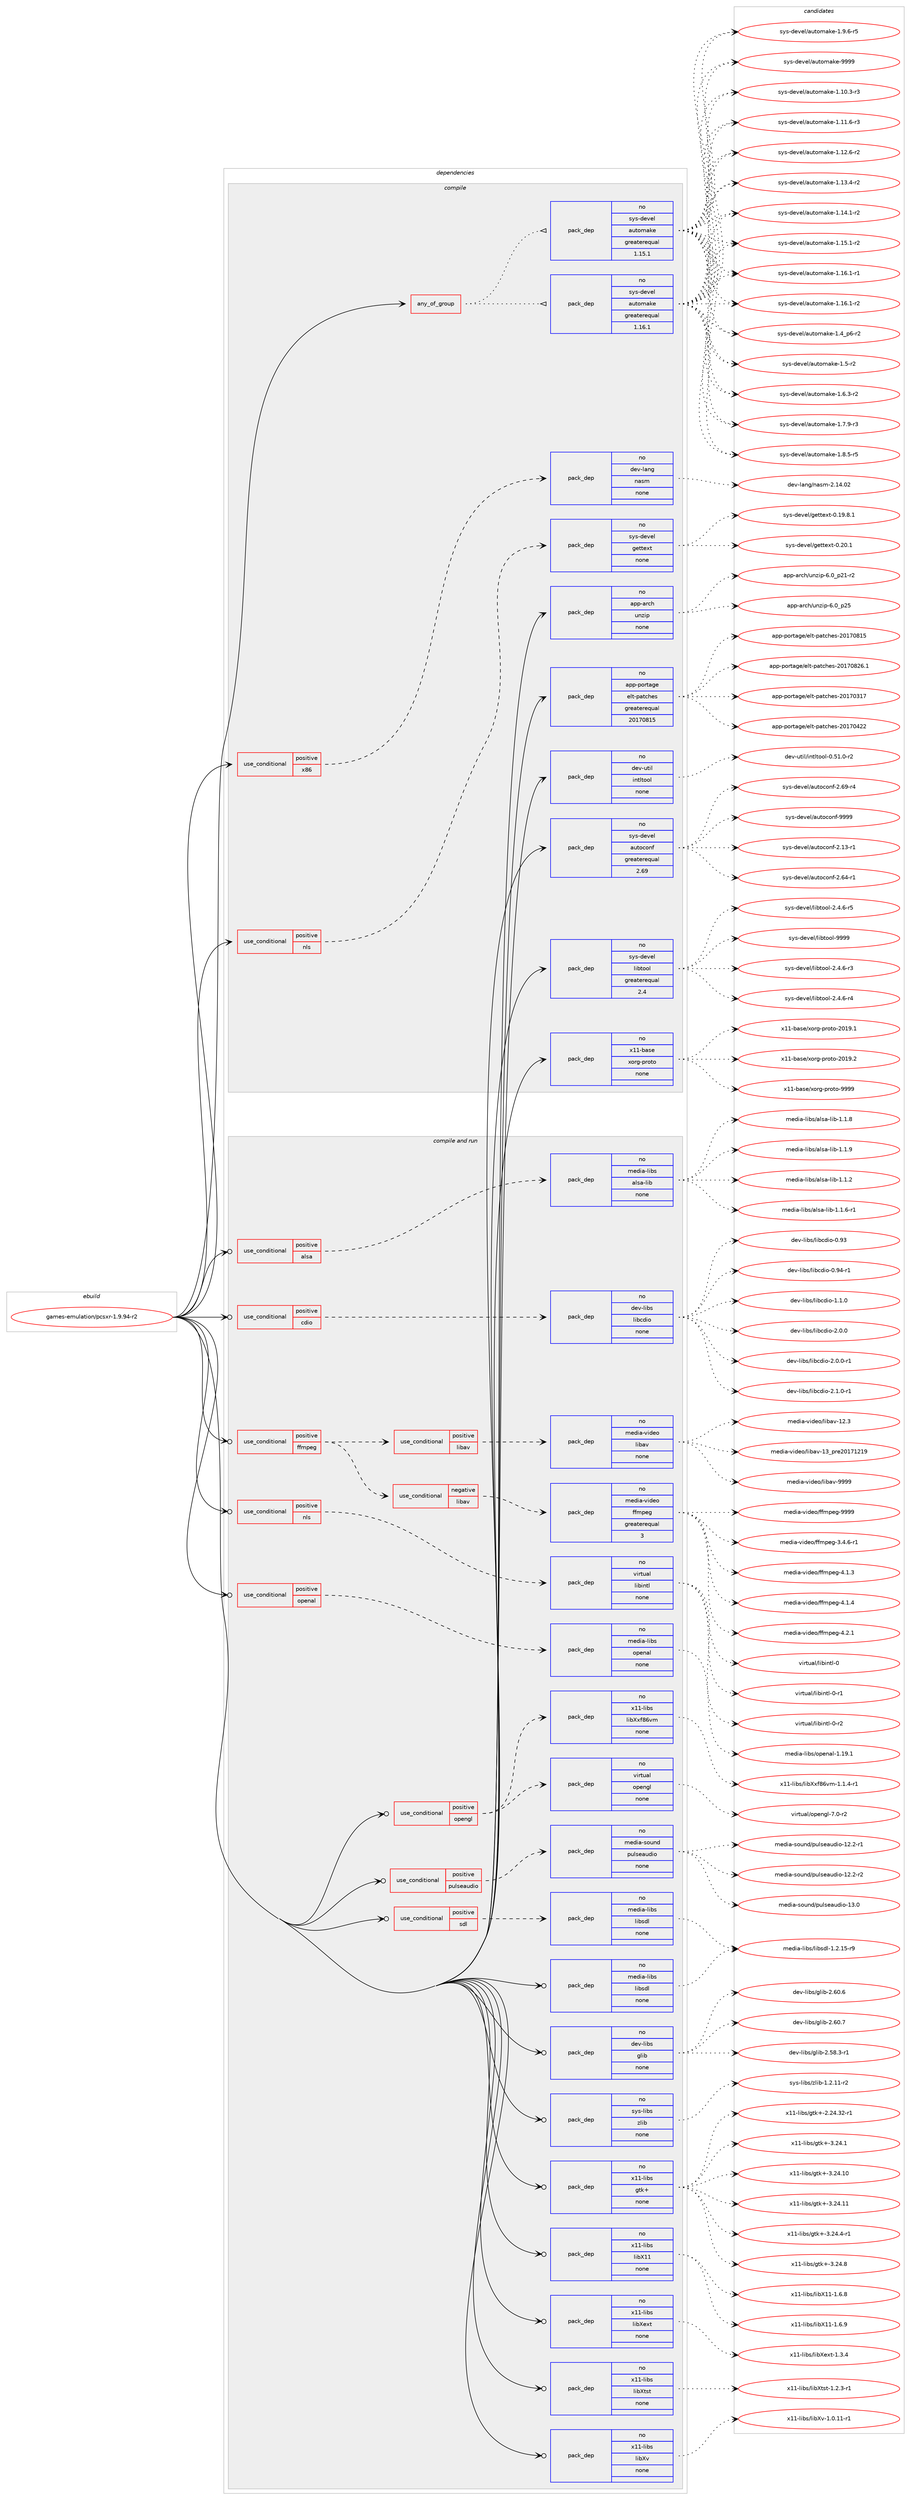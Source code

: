 digraph prolog {

# *************
# Graph options
# *************

newrank=true;
concentrate=true;
compound=true;
graph [rankdir=LR,fontname=Helvetica,fontsize=10,ranksep=1.5];#, ranksep=2.5, nodesep=0.2];
edge  [arrowhead=vee];
node  [fontname=Helvetica,fontsize=10];

# **********
# The ebuild
# **********

subgraph cluster_leftcol {
color=gray;
rank=same;
label=<<i>ebuild</i>>;
id [label="games-emulation/pcsxr-1.9.94-r2", color=red, width=4, href="../games-emulation/pcsxr-1.9.94-r2.svg"];
}

# ****************
# The dependencies
# ****************

subgraph cluster_midcol {
color=gray;
label=<<i>dependencies</i>>;
subgraph cluster_compile {
fillcolor="#eeeeee";
style=filled;
label=<<i>compile</i>>;
subgraph any11944 {
dependency738607 [label=<<TABLE BORDER="0" CELLBORDER="1" CELLSPACING="0" CELLPADDING="4"><TR><TD CELLPADDING="10">any_of_group</TD></TR></TABLE>>, shape=none, color=red];subgraph pack541855 {
dependency738608 [label=<<TABLE BORDER="0" CELLBORDER="1" CELLSPACING="0" CELLPADDING="4" WIDTH="220"><TR><TD ROWSPAN="6" CELLPADDING="30">pack_dep</TD></TR><TR><TD WIDTH="110">no</TD></TR><TR><TD>sys-devel</TD></TR><TR><TD>automake</TD></TR><TR><TD>greaterequal</TD></TR><TR><TD>1.16.1</TD></TR></TABLE>>, shape=none, color=blue];
}
dependency738607:e -> dependency738608:w [weight=20,style="dotted",arrowhead="oinv"];
subgraph pack541856 {
dependency738609 [label=<<TABLE BORDER="0" CELLBORDER="1" CELLSPACING="0" CELLPADDING="4" WIDTH="220"><TR><TD ROWSPAN="6" CELLPADDING="30">pack_dep</TD></TR><TR><TD WIDTH="110">no</TD></TR><TR><TD>sys-devel</TD></TR><TR><TD>automake</TD></TR><TR><TD>greaterequal</TD></TR><TR><TD>1.15.1</TD></TR></TABLE>>, shape=none, color=blue];
}
dependency738607:e -> dependency738609:w [weight=20,style="dotted",arrowhead="oinv"];
}
id:e -> dependency738607:w [weight=20,style="solid",arrowhead="vee"];
subgraph cond184429 {
dependency738610 [label=<<TABLE BORDER="0" CELLBORDER="1" CELLSPACING="0" CELLPADDING="4"><TR><TD ROWSPAN="3" CELLPADDING="10">use_conditional</TD></TR><TR><TD>positive</TD></TR><TR><TD>nls</TD></TR></TABLE>>, shape=none, color=red];
subgraph pack541857 {
dependency738611 [label=<<TABLE BORDER="0" CELLBORDER="1" CELLSPACING="0" CELLPADDING="4" WIDTH="220"><TR><TD ROWSPAN="6" CELLPADDING="30">pack_dep</TD></TR><TR><TD WIDTH="110">no</TD></TR><TR><TD>sys-devel</TD></TR><TR><TD>gettext</TD></TR><TR><TD>none</TD></TR><TR><TD></TD></TR></TABLE>>, shape=none, color=blue];
}
dependency738610:e -> dependency738611:w [weight=20,style="dashed",arrowhead="vee"];
}
id:e -> dependency738610:w [weight=20,style="solid",arrowhead="vee"];
subgraph cond184430 {
dependency738612 [label=<<TABLE BORDER="0" CELLBORDER="1" CELLSPACING="0" CELLPADDING="4"><TR><TD ROWSPAN="3" CELLPADDING="10">use_conditional</TD></TR><TR><TD>positive</TD></TR><TR><TD>x86</TD></TR></TABLE>>, shape=none, color=red];
subgraph pack541858 {
dependency738613 [label=<<TABLE BORDER="0" CELLBORDER="1" CELLSPACING="0" CELLPADDING="4" WIDTH="220"><TR><TD ROWSPAN="6" CELLPADDING="30">pack_dep</TD></TR><TR><TD WIDTH="110">no</TD></TR><TR><TD>dev-lang</TD></TR><TR><TD>nasm</TD></TR><TR><TD>none</TD></TR><TR><TD></TD></TR></TABLE>>, shape=none, color=blue];
}
dependency738612:e -> dependency738613:w [weight=20,style="dashed",arrowhead="vee"];
}
id:e -> dependency738612:w [weight=20,style="solid",arrowhead="vee"];
subgraph pack541859 {
dependency738614 [label=<<TABLE BORDER="0" CELLBORDER="1" CELLSPACING="0" CELLPADDING="4" WIDTH="220"><TR><TD ROWSPAN="6" CELLPADDING="30">pack_dep</TD></TR><TR><TD WIDTH="110">no</TD></TR><TR><TD>app-arch</TD></TR><TR><TD>unzip</TD></TR><TR><TD>none</TD></TR><TR><TD></TD></TR></TABLE>>, shape=none, color=blue];
}
id:e -> dependency738614:w [weight=20,style="solid",arrowhead="vee"];
subgraph pack541860 {
dependency738615 [label=<<TABLE BORDER="0" CELLBORDER="1" CELLSPACING="0" CELLPADDING="4" WIDTH="220"><TR><TD ROWSPAN="6" CELLPADDING="30">pack_dep</TD></TR><TR><TD WIDTH="110">no</TD></TR><TR><TD>app-portage</TD></TR><TR><TD>elt-patches</TD></TR><TR><TD>greaterequal</TD></TR><TR><TD>20170815</TD></TR></TABLE>>, shape=none, color=blue];
}
id:e -> dependency738615:w [weight=20,style="solid",arrowhead="vee"];
subgraph pack541861 {
dependency738616 [label=<<TABLE BORDER="0" CELLBORDER="1" CELLSPACING="0" CELLPADDING="4" WIDTH="220"><TR><TD ROWSPAN="6" CELLPADDING="30">pack_dep</TD></TR><TR><TD WIDTH="110">no</TD></TR><TR><TD>dev-util</TD></TR><TR><TD>intltool</TD></TR><TR><TD>none</TD></TR><TR><TD></TD></TR></TABLE>>, shape=none, color=blue];
}
id:e -> dependency738616:w [weight=20,style="solid",arrowhead="vee"];
subgraph pack541862 {
dependency738617 [label=<<TABLE BORDER="0" CELLBORDER="1" CELLSPACING="0" CELLPADDING="4" WIDTH="220"><TR><TD ROWSPAN="6" CELLPADDING="30">pack_dep</TD></TR><TR><TD WIDTH="110">no</TD></TR><TR><TD>sys-devel</TD></TR><TR><TD>autoconf</TD></TR><TR><TD>greaterequal</TD></TR><TR><TD>2.69</TD></TR></TABLE>>, shape=none, color=blue];
}
id:e -> dependency738617:w [weight=20,style="solid",arrowhead="vee"];
subgraph pack541863 {
dependency738618 [label=<<TABLE BORDER="0" CELLBORDER="1" CELLSPACING="0" CELLPADDING="4" WIDTH="220"><TR><TD ROWSPAN="6" CELLPADDING="30">pack_dep</TD></TR><TR><TD WIDTH="110">no</TD></TR><TR><TD>sys-devel</TD></TR><TR><TD>libtool</TD></TR><TR><TD>greaterequal</TD></TR><TR><TD>2.4</TD></TR></TABLE>>, shape=none, color=blue];
}
id:e -> dependency738618:w [weight=20,style="solid",arrowhead="vee"];
subgraph pack541864 {
dependency738619 [label=<<TABLE BORDER="0" CELLBORDER="1" CELLSPACING="0" CELLPADDING="4" WIDTH="220"><TR><TD ROWSPAN="6" CELLPADDING="30">pack_dep</TD></TR><TR><TD WIDTH="110">no</TD></TR><TR><TD>x11-base</TD></TR><TR><TD>xorg-proto</TD></TR><TR><TD>none</TD></TR><TR><TD></TD></TR></TABLE>>, shape=none, color=blue];
}
id:e -> dependency738619:w [weight=20,style="solid",arrowhead="vee"];
}
subgraph cluster_compileandrun {
fillcolor="#eeeeee";
style=filled;
label=<<i>compile and run</i>>;
subgraph cond184431 {
dependency738620 [label=<<TABLE BORDER="0" CELLBORDER="1" CELLSPACING="0" CELLPADDING="4"><TR><TD ROWSPAN="3" CELLPADDING="10">use_conditional</TD></TR><TR><TD>positive</TD></TR><TR><TD>alsa</TD></TR></TABLE>>, shape=none, color=red];
subgraph pack541865 {
dependency738621 [label=<<TABLE BORDER="0" CELLBORDER="1" CELLSPACING="0" CELLPADDING="4" WIDTH="220"><TR><TD ROWSPAN="6" CELLPADDING="30">pack_dep</TD></TR><TR><TD WIDTH="110">no</TD></TR><TR><TD>media-libs</TD></TR><TR><TD>alsa-lib</TD></TR><TR><TD>none</TD></TR><TR><TD></TD></TR></TABLE>>, shape=none, color=blue];
}
dependency738620:e -> dependency738621:w [weight=20,style="dashed",arrowhead="vee"];
}
id:e -> dependency738620:w [weight=20,style="solid",arrowhead="odotvee"];
subgraph cond184432 {
dependency738622 [label=<<TABLE BORDER="0" CELLBORDER="1" CELLSPACING="0" CELLPADDING="4"><TR><TD ROWSPAN="3" CELLPADDING="10">use_conditional</TD></TR><TR><TD>positive</TD></TR><TR><TD>cdio</TD></TR></TABLE>>, shape=none, color=red];
subgraph pack541866 {
dependency738623 [label=<<TABLE BORDER="0" CELLBORDER="1" CELLSPACING="0" CELLPADDING="4" WIDTH="220"><TR><TD ROWSPAN="6" CELLPADDING="30">pack_dep</TD></TR><TR><TD WIDTH="110">no</TD></TR><TR><TD>dev-libs</TD></TR><TR><TD>libcdio</TD></TR><TR><TD>none</TD></TR><TR><TD></TD></TR></TABLE>>, shape=none, color=blue];
}
dependency738622:e -> dependency738623:w [weight=20,style="dashed",arrowhead="vee"];
}
id:e -> dependency738622:w [weight=20,style="solid",arrowhead="odotvee"];
subgraph cond184433 {
dependency738624 [label=<<TABLE BORDER="0" CELLBORDER="1" CELLSPACING="0" CELLPADDING="4"><TR><TD ROWSPAN="3" CELLPADDING="10">use_conditional</TD></TR><TR><TD>positive</TD></TR><TR><TD>ffmpeg</TD></TR></TABLE>>, shape=none, color=red];
subgraph cond184434 {
dependency738625 [label=<<TABLE BORDER="0" CELLBORDER="1" CELLSPACING="0" CELLPADDING="4"><TR><TD ROWSPAN="3" CELLPADDING="10">use_conditional</TD></TR><TR><TD>negative</TD></TR><TR><TD>libav</TD></TR></TABLE>>, shape=none, color=red];
subgraph pack541867 {
dependency738626 [label=<<TABLE BORDER="0" CELLBORDER="1" CELLSPACING="0" CELLPADDING="4" WIDTH="220"><TR><TD ROWSPAN="6" CELLPADDING="30">pack_dep</TD></TR><TR><TD WIDTH="110">no</TD></TR><TR><TD>media-video</TD></TR><TR><TD>ffmpeg</TD></TR><TR><TD>greaterequal</TD></TR><TR><TD>3</TD></TR></TABLE>>, shape=none, color=blue];
}
dependency738625:e -> dependency738626:w [weight=20,style="dashed",arrowhead="vee"];
}
dependency738624:e -> dependency738625:w [weight=20,style="dashed",arrowhead="vee"];
subgraph cond184435 {
dependency738627 [label=<<TABLE BORDER="0" CELLBORDER="1" CELLSPACING="0" CELLPADDING="4"><TR><TD ROWSPAN="3" CELLPADDING="10">use_conditional</TD></TR><TR><TD>positive</TD></TR><TR><TD>libav</TD></TR></TABLE>>, shape=none, color=red];
subgraph pack541868 {
dependency738628 [label=<<TABLE BORDER="0" CELLBORDER="1" CELLSPACING="0" CELLPADDING="4" WIDTH="220"><TR><TD ROWSPAN="6" CELLPADDING="30">pack_dep</TD></TR><TR><TD WIDTH="110">no</TD></TR><TR><TD>media-video</TD></TR><TR><TD>libav</TD></TR><TR><TD>none</TD></TR><TR><TD></TD></TR></TABLE>>, shape=none, color=blue];
}
dependency738627:e -> dependency738628:w [weight=20,style="dashed",arrowhead="vee"];
}
dependency738624:e -> dependency738627:w [weight=20,style="dashed",arrowhead="vee"];
}
id:e -> dependency738624:w [weight=20,style="solid",arrowhead="odotvee"];
subgraph cond184436 {
dependency738629 [label=<<TABLE BORDER="0" CELLBORDER="1" CELLSPACING="0" CELLPADDING="4"><TR><TD ROWSPAN="3" CELLPADDING="10">use_conditional</TD></TR><TR><TD>positive</TD></TR><TR><TD>nls</TD></TR></TABLE>>, shape=none, color=red];
subgraph pack541869 {
dependency738630 [label=<<TABLE BORDER="0" CELLBORDER="1" CELLSPACING="0" CELLPADDING="4" WIDTH="220"><TR><TD ROWSPAN="6" CELLPADDING="30">pack_dep</TD></TR><TR><TD WIDTH="110">no</TD></TR><TR><TD>virtual</TD></TR><TR><TD>libintl</TD></TR><TR><TD>none</TD></TR><TR><TD></TD></TR></TABLE>>, shape=none, color=blue];
}
dependency738629:e -> dependency738630:w [weight=20,style="dashed",arrowhead="vee"];
}
id:e -> dependency738629:w [weight=20,style="solid",arrowhead="odotvee"];
subgraph cond184437 {
dependency738631 [label=<<TABLE BORDER="0" CELLBORDER="1" CELLSPACING="0" CELLPADDING="4"><TR><TD ROWSPAN="3" CELLPADDING="10">use_conditional</TD></TR><TR><TD>positive</TD></TR><TR><TD>openal</TD></TR></TABLE>>, shape=none, color=red];
subgraph pack541870 {
dependency738632 [label=<<TABLE BORDER="0" CELLBORDER="1" CELLSPACING="0" CELLPADDING="4" WIDTH="220"><TR><TD ROWSPAN="6" CELLPADDING="30">pack_dep</TD></TR><TR><TD WIDTH="110">no</TD></TR><TR><TD>media-libs</TD></TR><TR><TD>openal</TD></TR><TR><TD>none</TD></TR><TR><TD></TD></TR></TABLE>>, shape=none, color=blue];
}
dependency738631:e -> dependency738632:w [weight=20,style="dashed",arrowhead="vee"];
}
id:e -> dependency738631:w [weight=20,style="solid",arrowhead="odotvee"];
subgraph cond184438 {
dependency738633 [label=<<TABLE BORDER="0" CELLBORDER="1" CELLSPACING="0" CELLPADDING="4"><TR><TD ROWSPAN="3" CELLPADDING="10">use_conditional</TD></TR><TR><TD>positive</TD></TR><TR><TD>opengl</TD></TR></TABLE>>, shape=none, color=red];
subgraph pack541871 {
dependency738634 [label=<<TABLE BORDER="0" CELLBORDER="1" CELLSPACING="0" CELLPADDING="4" WIDTH="220"><TR><TD ROWSPAN="6" CELLPADDING="30">pack_dep</TD></TR><TR><TD WIDTH="110">no</TD></TR><TR><TD>virtual</TD></TR><TR><TD>opengl</TD></TR><TR><TD>none</TD></TR><TR><TD></TD></TR></TABLE>>, shape=none, color=blue];
}
dependency738633:e -> dependency738634:w [weight=20,style="dashed",arrowhead="vee"];
subgraph pack541872 {
dependency738635 [label=<<TABLE BORDER="0" CELLBORDER="1" CELLSPACING="0" CELLPADDING="4" WIDTH="220"><TR><TD ROWSPAN="6" CELLPADDING="30">pack_dep</TD></TR><TR><TD WIDTH="110">no</TD></TR><TR><TD>x11-libs</TD></TR><TR><TD>libXxf86vm</TD></TR><TR><TD>none</TD></TR><TR><TD></TD></TR></TABLE>>, shape=none, color=blue];
}
dependency738633:e -> dependency738635:w [weight=20,style="dashed",arrowhead="vee"];
}
id:e -> dependency738633:w [weight=20,style="solid",arrowhead="odotvee"];
subgraph cond184439 {
dependency738636 [label=<<TABLE BORDER="0" CELLBORDER="1" CELLSPACING="0" CELLPADDING="4"><TR><TD ROWSPAN="3" CELLPADDING="10">use_conditional</TD></TR><TR><TD>positive</TD></TR><TR><TD>pulseaudio</TD></TR></TABLE>>, shape=none, color=red];
subgraph pack541873 {
dependency738637 [label=<<TABLE BORDER="0" CELLBORDER="1" CELLSPACING="0" CELLPADDING="4" WIDTH="220"><TR><TD ROWSPAN="6" CELLPADDING="30">pack_dep</TD></TR><TR><TD WIDTH="110">no</TD></TR><TR><TD>media-sound</TD></TR><TR><TD>pulseaudio</TD></TR><TR><TD>none</TD></TR><TR><TD></TD></TR></TABLE>>, shape=none, color=blue];
}
dependency738636:e -> dependency738637:w [weight=20,style="dashed",arrowhead="vee"];
}
id:e -> dependency738636:w [weight=20,style="solid",arrowhead="odotvee"];
subgraph cond184440 {
dependency738638 [label=<<TABLE BORDER="0" CELLBORDER="1" CELLSPACING="0" CELLPADDING="4"><TR><TD ROWSPAN="3" CELLPADDING="10">use_conditional</TD></TR><TR><TD>positive</TD></TR><TR><TD>sdl</TD></TR></TABLE>>, shape=none, color=red];
subgraph pack541874 {
dependency738639 [label=<<TABLE BORDER="0" CELLBORDER="1" CELLSPACING="0" CELLPADDING="4" WIDTH="220"><TR><TD ROWSPAN="6" CELLPADDING="30">pack_dep</TD></TR><TR><TD WIDTH="110">no</TD></TR><TR><TD>media-libs</TD></TR><TR><TD>libsdl</TD></TR><TR><TD>none</TD></TR><TR><TD></TD></TR></TABLE>>, shape=none, color=blue];
}
dependency738638:e -> dependency738639:w [weight=20,style="dashed",arrowhead="vee"];
}
id:e -> dependency738638:w [weight=20,style="solid",arrowhead="odotvee"];
subgraph pack541875 {
dependency738640 [label=<<TABLE BORDER="0" CELLBORDER="1" CELLSPACING="0" CELLPADDING="4" WIDTH="220"><TR><TD ROWSPAN="6" CELLPADDING="30">pack_dep</TD></TR><TR><TD WIDTH="110">no</TD></TR><TR><TD>dev-libs</TD></TR><TR><TD>glib</TD></TR><TR><TD>none</TD></TR><TR><TD></TD></TR></TABLE>>, shape=none, color=blue];
}
id:e -> dependency738640:w [weight=20,style="solid",arrowhead="odotvee"];
subgraph pack541876 {
dependency738641 [label=<<TABLE BORDER="0" CELLBORDER="1" CELLSPACING="0" CELLPADDING="4" WIDTH="220"><TR><TD ROWSPAN="6" CELLPADDING="30">pack_dep</TD></TR><TR><TD WIDTH="110">no</TD></TR><TR><TD>media-libs</TD></TR><TR><TD>libsdl</TD></TR><TR><TD>none</TD></TR><TR><TD></TD></TR></TABLE>>, shape=none, color=blue];
}
id:e -> dependency738641:w [weight=20,style="solid",arrowhead="odotvee"];
subgraph pack541877 {
dependency738642 [label=<<TABLE BORDER="0" CELLBORDER="1" CELLSPACING="0" CELLPADDING="4" WIDTH="220"><TR><TD ROWSPAN="6" CELLPADDING="30">pack_dep</TD></TR><TR><TD WIDTH="110">no</TD></TR><TR><TD>sys-libs</TD></TR><TR><TD>zlib</TD></TR><TR><TD>none</TD></TR><TR><TD></TD></TR></TABLE>>, shape=none, color=blue];
}
id:e -> dependency738642:w [weight=20,style="solid",arrowhead="odotvee"];
subgraph pack541878 {
dependency738643 [label=<<TABLE BORDER="0" CELLBORDER="1" CELLSPACING="0" CELLPADDING="4" WIDTH="220"><TR><TD ROWSPAN="6" CELLPADDING="30">pack_dep</TD></TR><TR><TD WIDTH="110">no</TD></TR><TR><TD>x11-libs</TD></TR><TR><TD>gtk+</TD></TR><TR><TD>none</TD></TR><TR><TD></TD></TR></TABLE>>, shape=none, color=blue];
}
id:e -> dependency738643:w [weight=20,style="solid",arrowhead="odotvee"];
subgraph pack541879 {
dependency738644 [label=<<TABLE BORDER="0" CELLBORDER="1" CELLSPACING="0" CELLPADDING="4" WIDTH="220"><TR><TD ROWSPAN="6" CELLPADDING="30">pack_dep</TD></TR><TR><TD WIDTH="110">no</TD></TR><TR><TD>x11-libs</TD></TR><TR><TD>libX11</TD></TR><TR><TD>none</TD></TR><TR><TD></TD></TR></TABLE>>, shape=none, color=blue];
}
id:e -> dependency738644:w [weight=20,style="solid",arrowhead="odotvee"];
subgraph pack541880 {
dependency738645 [label=<<TABLE BORDER="0" CELLBORDER="1" CELLSPACING="0" CELLPADDING="4" WIDTH="220"><TR><TD ROWSPAN="6" CELLPADDING="30">pack_dep</TD></TR><TR><TD WIDTH="110">no</TD></TR><TR><TD>x11-libs</TD></TR><TR><TD>libXext</TD></TR><TR><TD>none</TD></TR><TR><TD></TD></TR></TABLE>>, shape=none, color=blue];
}
id:e -> dependency738645:w [weight=20,style="solid",arrowhead="odotvee"];
subgraph pack541881 {
dependency738646 [label=<<TABLE BORDER="0" CELLBORDER="1" CELLSPACING="0" CELLPADDING="4" WIDTH="220"><TR><TD ROWSPAN="6" CELLPADDING="30">pack_dep</TD></TR><TR><TD WIDTH="110">no</TD></TR><TR><TD>x11-libs</TD></TR><TR><TD>libXtst</TD></TR><TR><TD>none</TD></TR><TR><TD></TD></TR></TABLE>>, shape=none, color=blue];
}
id:e -> dependency738646:w [weight=20,style="solid",arrowhead="odotvee"];
subgraph pack541882 {
dependency738647 [label=<<TABLE BORDER="0" CELLBORDER="1" CELLSPACING="0" CELLPADDING="4" WIDTH="220"><TR><TD ROWSPAN="6" CELLPADDING="30">pack_dep</TD></TR><TR><TD WIDTH="110">no</TD></TR><TR><TD>x11-libs</TD></TR><TR><TD>libXv</TD></TR><TR><TD>none</TD></TR><TR><TD></TD></TR></TABLE>>, shape=none, color=blue];
}
id:e -> dependency738647:w [weight=20,style="solid",arrowhead="odotvee"];
}
subgraph cluster_run {
fillcolor="#eeeeee";
style=filled;
label=<<i>run</i>>;
}
}

# **************
# The candidates
# **************

subgraph cluster_choices {
rank=same;
color=gray;
label=<<i>candidates</i>>;

subgraph choice541855 {
color=black;
nodesep=1;
choice11512111545100101118101108479711711611110997107101454946494846514511451 [label="sys-devel/automake-1.10.3-r3", color=red, width=4,href="../sys-devel/automake-1.10.3-r3.svg"];
choice11512111545100101118101108479711711611110997107101454946494946544511451 [label="sys-devel/automake-1.11.6-r3", color=red, width=4,href="../sys-devel/automake-1.11.6-r3.svg"];
choice11512111545100101118101108479711711611110997107101454946495046544511450 [label="sys-devel/automake-1.12.6-r2", color=red, width=4,href="../sys-devel/automake-1.12.6-r2.svg"];
choice11512111545100101118101108479711711611110997107101454946495146524511450 [label="sys-devel/automake-1.13.4-r2", color=red, width=4,href="../sys-devel/automake-1.13.4-r2.svg"];
choice11512111545100101118101108479711711611110997107101454946495246494511450 [label="sys-devel/automake-1.14.1-r2", color=red, width=4,href="../sys-devel/automake-1.14.1-r2.svg"];
choice11512111545100101118101108479711711611110997107101454946495346494511450 [label="sys-devel/automake-1.15.1-r2", color=red, width=4,href="../sys-devel/automake-1.15.1-r2.svg"];
choice11512111545100101118101108479711711611110997107101454946495446494511449 [label="sys-devel/automake-1.16.1-r1", color=red, width=4,href="../sys-devel/automake-1.16.1-r1.svg"];
choice11512111545100101118101108479711711611110997107101454946495446494511450 [label="sys-devel/automake-1.16.1-r2", color=red, width=4,href="../sys-devel/automake-1.16.1-r2.svg"];
choice115121115451001011181011084797117116111109971071014549465295112544511450 [label="sys-devel/automake-1.4_p6-r2", color=red, width=4,href="../sys-devel/automake-1.4_p6-r2.svg"];
choice11512111545100101118101108479711711611110997107101454946534511450 [label="sys-devel/automake-1.5-r2", color=red, width=4,href="../sys-devel/automake-1.5-r2.svg"];
choice115121115451001011181011084797117116111109971071014549465446514511450 [label="sys-devel/automake-1.6.3-r2", color=red, width=4,href="../sys-devel/automake-1.6.3-r2.svg"];
choice115121115451001011181011084797117116111109971071014549465546574511451 [label="sys-devel/automake-1.7.9-r3", color=red, width=4,href="../sys-devel/automake-1.7.9-r3.svg"];
choice115121115451001011181011084797117116111109971071014549465646534511453 [label="sys-devel/automake-1.8.5-r5", color=red, width=4,href="../sys-devel/automake-1.8.5-r5.svg"];
choice115121115451001011181011084797117116111109971071014549465746544511453 [label="sys-devel/automake-1.9.6-r5", color=red, width=4,href="../sys-devel/automake-1.9.6-r5.svg"];
choice115121115451001011181011084797117116111109971071014557575757 [label="sys-devel/automake-9999", color=red, width=4,href="../sys-devel/automake-9999.svg"];
dependency738608:e -> choice11512111545100101118101108479711711611110997107101454946494846514511451:w [style=dotted,weight="100"];
dependency738608:e -> choice11512111545100101118101108479711711611110997107101454946494946544511451:w [style=dotted,weight="100"];
dependency738608:e -> choice11512111545100101118101108479711711611110997107101454946495046544511450:w [style=dotted,weight="100"];
dependency738608:e -> choice11512111545100101118101108479711711611110997107101454946495146524511450:w [style=dotted,weight="100"];
dependency738608:e -> choice11512111545100101118101108479711711611110997107101454946495246494511450:w [style=dotted,weight="100"];
dependency738608:e -> choice11512111545100101118101108479711711611110997107101454946495346494511450:w [style=dotted,weight="100"];
dependency738608:e -> choice11512111545100101118101108479711711611110997107101454946495446494511449:w [style=dotted,weight="100"];
dependency738608:e -> choice11512111545100101118101108479711711611110997107101454946495446494511450:w [style=dotted,weight="100"];
dependency738608:e -> choice115121115451001011181011084797117116111109971071014549465295112544511450:w [style=dotted,weight="100"];
dependency738608:e -> choice11512111545100101118101108479711711611110997107101454946534511450:w [style=dotted,weight="100"];
dependency738608:e -> choice115121115451001011181011084797117116111109971071014549465446514511450:w [style=dotted,weight="100"];
dependency738608:e -> choice115121115451001011181011084797117116111109971071014549465546574511451:w [style=dotted,weight="100"];
dependency738608:e -> choice115121115451001011181011084797117116111109971071014549465646534511453:w [style=dotted,weight="100"];
dependency738608:e -> choice115121115451001011181011084797117116111109971071014549465746544511453:w [style=dotted,weight="100"];
dependency738608:e -> choice115121115451001011181011084797117116111109971071014557575757:w [style=dotted,weight="100"];
}
subgraph choice541856 {
color=black;
nodesep=1;
choice11512111545100101118101108479711711611110997107101454946494846514511451 [label="sys-devel/automake-1.10.3-r3", color=red, width=4,href="../sys-devel/automake-1.10.3-r3.svg"];
choice11512111545100101118101108479711711611110997107101454946494946544511451 [label="sys-devel/automake-1.11.6-r3", color=red, width=4,href="../sys-devel/automake-1.11.6-r3.svg"];
choice11512111545100101118101108479711711611110997107101454946495046544511450 [label="sys-devel/automake-1.12.6-r2", color=red, width=4,href="../sys-devel/automake-1.12.6-r2.svg"];
choice11512111545100101118101108479711711611110997107101454946495146524511450 [label="sys-devel/automake-1.13.4-r2", color=red, width=4,href="../sys-devel/automake-1.13.4-r2.svg"];
choice11512111545100101118101108479711711611110997107101454946495246494511450 [label="sys-devel/automake-1.14.1-r2", color=red, width=4,href="../sys-devel/automake-1.14.1-r2.svg"];
choice11512111545100101118101108479711711611110997107101454946495346494511450 [label="sys-devel/automake-1.15.1-r2", color=red, width=4,href="../sys-devel/automake-1.15.1-r2.svg"];
choice11512111545100101118101108479711711611110997107101454946495446494511449 [label="sys-devel/automake-1.16.1-r1", color=red, width=4,href="../sys-devel/automake-1.16.1-r1.svg"];
choice11512111545100101118101108479711711611110997107101454946495446494511450 [label="sys-devel/automake-1.16.1-r2", color=red, width=4,href="../sys-devel/automake-1.16.1-r2.svg"];
choice115121115451001011181011084797117116111109971071014549465295112544511450 [label="sys-devel/automake-1.4_p6-r2", color=red, width=4,href="../sys-devel/automake-1.4_p6-r2.svg"];
choice11512111545100101118101108479711711611110997107101454946534511450 [label="sys-devel/automake-1.5-r2", color=red, width=4,href="../sys-devel/automake-1.5-r2.svg"];
choice115121115451001011181011084797117116111109971071014549465446514511450 [label="sys-devel/automake-1.6.3-r2", color=red, width=4,href="../sys-devel/automake-1.6.3-r2.svg"];
choice115121115451001011181011084797117116111109971071014549465546574511451 [label="sys-devel/automake-1.7.9-r3", color=red, width=4,href="../sys-devel/automake-1.7.9-r3.svg"];
choice115121115451001011181011084797117116111109971071014549465646534511453 [label="sys-devel/automake-1.8.5-r5", color=red, width=4,href="../sys-devel/automake-1.8.5-r5.svg"];
choice115121115451001011181011084797117116111109971071014549465746544511453 [label="sys-devel/automake-1.9.6-r5", color=red, width=4,href="../sys-devel/automake-1.9.6-r5.svg"];
choice115121115451001011181011084797117116111109971071014557575757 [label="sys-devel/automake-9999", color=red, width=4,href="../sys-devel/automake-9999.svg"];
dependency738609:e -> choice11512111545100101118101108479711711611110997107101454946494846514511451:w [style=dotted,weight="100"];
dependency738609:e -> choice11512111545100101118101108479711711611110997107101454946494946544511451:w [style=dotted,weight="100"];
dependency738609:e -> choice11512111545100101118101108479711711611110997107101454946495046544511450:w [style=dotted,weight="100"];
dependency738609:e -> choice11512111545100101118101108479711711611110997107101454946495146524511450:w [style=dotted,weight="100"];
dependency738609:e -> choice11512111545100101118101108479711711611110997107101454946495246494511450:w [style=dotted,weight="100"];
dependency738609:e -> choice11512111545100101118101108479711711611110997107101454946495346494511450:w [style=dotted,weight="100"];
dependency738609:e -> choice11512111545100101118101108479711711611110997107101454946495446494511449:w [style=dotted,weight="100"];
dependency738609:e -> choice11512111545100101118101108479711711611110997107101454946495446494511450:w [style=dotted,weight="100"];
dependency738609:e -> choice115121115451001011181011084797117116111109971071014549465295112544511450:w [style=dotted,weight="100"];
dependency738609:e -> choice11512111545100101118101108479711711611110997107101454946534511450:w [style=dotted,weight="100"];
dependency738609:e -> choice115121115451001011181011084797117116111109971071014549465446514511450:w [style=dotted,weight="100"];
dependency738609:e -> choice115121115451001011181011084797117116111109971071014549465546574511451:w [style=dotted,weight="100"];
dependency738609:e -> choice115121115451001011181011084797117116111109971071014549465646534511453:w [style=dotted,weight="100"];
dependency738609:e -> choice115121115451001011181011084797117116111109971071014549465746544511453:w [style=dotted,weight="100"];
dependency738609:e -> choice115121115451001011181011084797117116111109971071014557575757:w [style=dotted,weight="100"];
}
subgraph choice541857 {
color=black;
nodesep=1;
choice1151211154510010111810110847103101116116101120116454846495746564649 [label="sys-devel/gettext-0.19.8.1", color=red, width=4,href="../sys-devel/gettext-0.19.8.1.svg"];
choice115121115451001011181011084710310111611610112011645484650484649 [label="sys-devel/gettext-0.20.1", color=red, width=4,href="../sys-devel/gettext-0.20.1.svg"];
dependency738611:e -> choice1151211154510010111810110847103101116116101120116454846495746564649:w [style=dotted,weight="100"];
dependency738611:e -> choice115121115451001011181011084710310111611610112011645484650484649:w [style=dotted,weight="100"];
}
subgraph choice541858 {
color=black;
nodesep=1;
choice100101118451089711010347110971151094550464952464850 [label="dev-lang/nasm-2.14.02", color=red, width=4,href="../dev-lang/nasm-2.14.02.svg"];
dependency738613:e -> choice100101118451089711010347110971151094550464952464850:w [style=dotted,weight="100"];
}
subgraph choice541859 {
color=black;
nodesep=1;
choice9711211245971149910447117110122105112455446489511250494511450 [label="app-arch/unzip-6.0_p21-r2", color=red, width=4,href="../app-arch/unzip-6.0_p21-r2.svg"];
choice971121124597114991044711711012210511245544648951125053 [label="app-arch/unzip-6.0_p25", color=red, width=4,href="../app-arch/unzip-6.0_p25.svg"];
dependency738614:e -> choice9711211245971149910447117110122105112455446489511250494511450:w [style=dotted,weight="100"];
dependency738614:e -> choice971121124597114991044711711012210511245544648951125053:w [style=dotted,weight="100"];
}
subgraph choice541860 {
color=black;
nodesep=1;
choice97112112451121111141169710310147101108116451129711699104101115455048495548514955 [label="app-portage/elt-patches-20170317", color=red, width=4,href="../app-portage/elt-patches-20170317.svg"];
choice97112112451121111141169710310147101108116451129711699104101115455048495548525050 [label="app-portage/elt-patches-20170422", color=red, width=4,href="../app-portage/elt-patches-20170422.svg"];
choice97112112451121111141169710310147101108116451129711699104101115455048495548564953 [label="app-portage/elt-patches-20170815", color=red, width=4,href="../app-portage/elt-patches-20170815.svg"];
choice971121124511211111411697103101471011081164511297116991041011154550484955485650544649 [label="app-portage/elt-patches-20170826.1", color=red, width=4,href="../app-portage/elt-patches-20170826.1.svg"];
dependency738615:e -> choice97112112451121111141169710310147101108116451129711699104101115455048495548514955:w [style=dotted,weight="100"];
dependency738615:e -> choice97112112451121111141169710310147101108116451129711699104101115455048495548525050:w [style=dotted,weight="100"];
dependency738615:e -> choice97112112451121111141169710310147101108116451129711699104101115455048495548564953:w [style=dotted,weight="100"];
dependency738615:e -> choice971121124511211111411697103101471011081164511297116991041011154550484955485650544649:w [style=dotted,weight="100"];
}
subgraph choice541861 {
color=black;
nodesep=1;
choice1001011184511711610510847105110116108116111111108454846534946484511450 [label="dev-util/intltool-0.51.0-r2", color=red, width=4,href="../dev-util/intltool-0.51.0-r2.svg"];
dependency738616:e -> choice1001011184511711610510847105110116108116111111108454846534946484511450:w [style=dotted,weight="100"];
}
subgraph choice541862 {
color=black;
nodesep=1;
choice1151211154510010111810110847971171161119911111010245504649514511449 [label="sys-devel/autoconf-2.13-r1", color=red, width=4,href="../sys-devel/autoconf-2.13-r1.svg"];
choice1151211154510010111810110847971171161119911111010245504654524511449 [label="sys-devel/autoconf-2.64-r1", color=red, width=4,href="../sys-devel/autoconf-2.64-r1.svg"];
choice1151211154510010111810110847971171161119911111010245504654574511452 [label="sys-devel/autoconf-2.69-r4", color=red, width=4,href="../sys-devel/autoconf-2.69-r4.svg"];
choice115121115451001011181011084797117116111991111101024557575757 [label="sys-devel/autoconf-9999", color=red, width=4,href="../sys-devel/autoconf-9999.svg"];
dependency738617:e -> choice1151211154510010111810110847971171161119911111010245504649514511449:w [style=dotted,weight="100"];
dependency738617:e -> choice1151211154510010111810110847971171161119911111010245504654524511449:w [style=dotted,weight="100"];
dependency738617:e -> choice1151211154510010111810110847971171161119911111010245504654574511452:w [style=dotted,weight="100"];
dependency738617:e -> choice115121115451001011181011084797117116111991111101024557575757:w [style=dotted,weight="100"];
}
subgraph choice541863 {
color=black;
nodesep=1;
choice1151211154510010111810110847108105981161111111084550465246544511451 [label="sys-devel/libtool-2.4.6-r3", color=red, width=4,href="../sys-devel/libtool-2.4.6-r3.svg"];
choice1151211154510010111810110847108105981161111111084550465246544511452 [label="sys-devel/libtool-2.4.6-r4", color=red, width=4,href="../sys-devel/libtool-2.4.6-r4.svg"];
choice1151211154510010111810110847108105981161111111084550465246544511453 [label="sys-devel/libtool-2.4.6-r5", color=red, width=4,href="../sys-devel/libtool-2.4.6-r5.svg"];
choice1151211154510010111810110847108105981161111111084557575757 [label="sys-devel/libtool-9999", color=red, width=4,href="../sys-devel/libtool-9999.svg"];
dependency738618:e -> choice1151211154510010111810110847108105981161111111084550465246544511451:w [style=dotted,weight="100"];
dependency738618:e -> choice1151211154510010111810110847108105981161111111084550465246544511452:w [style=dotted,weight="100"];
dependency738618:e -> choice1151211154510010111810110847108105981161111111084550465246544511453:w [style=dotted,weight="100"];
dependency738618:e -> choice1151211154510010111810110847108105981161111111084557575757:w [style=dotted,weight="100"];
}
subgraph choice541864 {
color=black;
nodesep=1;
choice1204949459897115101471201111141034511211411111611145504849574649 [label="x11-base/xorg-proto-2019.1", color=red, width=4,href="../x11-base/xorg-proto-2019.1.svg"];
choice1204949459897115101471201111141034511211411111611145504849574650 [label="x11-base/xorg-proto-2019.2", color=red, width=4,href="../x11-base/xorg-proto-2019.2.svg"];
choice120494945989711510147120111114103451121141111161114557575757 [label="x11-base/xorg-proto-9999", color=red, width=4,href="../x11-base/xorg-proto-9999.svg"];
dependency738619:e -> choice1204949459897115101471201111141034511211411111611145504849574649:w [style=dotted,weight="100"];
dependency738619:e -> choice1204949459897115101471201111141034511211411111611145504849574650:w [style=dotted,weight="100"];
dependency738619:e -> choice120494945989711510147120111114103451121141111161114557575757:w [style=dotted,weight="100"];
}
subgraph choice541865 {
color=black;
nodesep=1;
choice1091011001059745108105981154797108115974510810598454946494650 [label="media-libs/alsa-lib-1.1.2", color=red, width=4,href="../media-libs/alsa-lib-1.1.2.svg"];
choice10910110010597451081059811547971081159745108105984549464946544511449 [label="media-libs/alsa-lib-1.1.6-r1", color=red, width=4,href="../media-libs/alsa-lib-1.1.6-r1.svg"];
choice1091011001059745108105981154797108115974510810598454946494656 [label="media-libs/alsa-lib-1.1.8", color=red, width=4,href="../media-libs/alsa-lib-1.1.8.svg"];
choice1091011001059745108105981154797108115974510810598454946494657 [label="media-libs/alsa-lib-1.1.9", color=red, width=4,href="../media-libs/alsa-lib-1.1.9.svg"];
dependency738621:e -> choice1091011001059745108105981154797108115974510810598454946494650:w [style=dotted,weight="100"];
dependency738621:e -> choice10910110010597451081059811547971081159745108105984549464946544511449:w [style=dotted,weight="100"];
dependency738621:e -> choice1091011001059745108105981154797108115974510810598454946494656:w [style=dotted,weight="100"];
dependency738621:e -> choice1091011001059745108105981154797108115974510810598454946494657:w [style=dotted,weight="100"];
}
subgraph choice541866 {
color=black;
nodesep=1;
choice10010111845108105981154710810598991001051114548465751 [label="dev-libs/libcdio-0.93", color=red, width=4,href="../dev-libs/libcdio-0.93.svg"];
choice100101118451081059811547108105989910010511145484657524511449 [label="dev-libs/libcdio-0.94-r1", color=red, width=4,href="../dev-libs/libcdio-0.94-r1.svg"];
choice1001011184510810598115471081059899100105111454946494648 [label="dev-libs/libcdio-1.1.0", color=red, width=4,href="../dev-libs/libcdio-1.1.0.svg"];
choice1001011184510810598115471081059899100105111455046484648 [label="dev-libs/libcdio-2.0.0", color=red, width=4,href="../dev-libs/libcdio-2.0.0.svg"];
choice10010111845108105981154710810598991001051114550464846484511449 [label="dev-libs/libcdio-2.0.0-r1", color=red, width=4,href="../dev-libs/libcdio-2.0.0-r1.svg"];
choice10010111845108105981154710810598991001051114550464946484511449 [label="dev-libs/libcdio-2.1.0-r1", color=red, width=4,href="../dev-libs/libcdio-2.1.0-r1.svg"];
dependency738623:e -> choice10010111845108105981154710810598991001051114548465751:w [style=dotted,weight="100"];
dependency738623:e -> choice100101118451081059811547108105989910010511145484657524511449:w [style=dotted,weight="100"];
dependency738623:e -> choice1001011184510810598115471081059899100105111454946494648:w [style=dotted,weight="100"];
dependency738623:e -> choice1001011184510810598115471081059899100105111455046484648:w [style=dotted,weight="100"];
dependency738623:e -> choice10010111845108105981154710810598991001051114550464846484511449:w [style=dotted,weight="100"];
dependency738623:e -> choice10010111845108105981154710810598991001051114550464946484511449:w [style=dotted,weight="100"];
}
subgraph choice541867 {
color=black;
nodesep=1;
choice1091011001059745118105100101111471021021091121011034551465246544511449 [label="media-video/ffmpeg-3.4.6-r1", color=red, width=4,href="../media-video/ffmpeg-3.4.6-r1.svg"];
choice109101100105974511810510010111147102102109112101103455246494651 [label="media-video/ffmpeg-4.1.3", color=red, width=4,href="../media-video/ffmpeg-4.1.3.svg"];
choice109101100105974511810510010111147102102109112101103455246494652 [label="media-video/ffmpeg-4.1.4", color=red, width=4,href="../media-video/ffmpeg-4.1.4.svg"];
choice109101100105974511810510010111147102102109112101103455246504649 [label="media-video/ffmpeg-4.2.1", color=red, width=4,href="../media-video/ffmpeg-4.2.1.svg"];
choice1091011001059745118105100101111471021021091121011034557575757 [label="media-video/ffmpeg-9999", color=red, width=4,href="../media-video/ffmpeg-9999.svg"];
dependency738626:e -> choice1091011001059745118105100101111471021021091121011034551465246544511449:w [style=dotted,weight="100"];
dependency738626:e -> choice109101100105974511810510010111147102102109112101103455246494651:w [style=dotted,weight="100"];
dependency738626:e -> choice109101100105974511810510010111147102102109112101103455246494652:w [style=dotted,weight="100"];
dependency738626:e -> choice109101100105974511810510010111147102102109112101103455246504649:w [style=dotted,weight="100"];
dependency738626:e -> choice1091011001059745118105100101111471021021091121011034557575757:w [style=dotted,weight="100"];
}
subgraph choice541868 {
color=black;
nodesep=1;
choice10910110010597451181051001011114710810598971184549504651 [label="media-video/libav-12.3", color=red, width=4,href="../media-video/libav-12.3.svg"];
choice1091011001059745118105100101111471081059897118454951951121141015048495549504957 [label="media-video/libav-13_pre20171219", color=red, width=4,href="../media-video/libav-13_pre20171219.svg"];
choice10910110010597451181051001011114710810598971184557575757 [label="media-video/libav-9999", color=red, width=4,href="../media-video/libav-9999.svg"];
dependency738628:e -> choice10910110010597451181051001011114710810598971184549504651:w [style=dotted,weight="100"];
dependency738628:e -> choice1091011001059745118105100101111471081059897118454951951121141015048495549504957:w [style=dotted,weight="100"];
dependency738628:e -> choice10910110010597451181051001011114710810598971184557575757:w [style=dotted,weight="100"];
}
subgraph choice541869 {
color=black;
nodesep=1;
choice1181051141161179710847108105981051101161084548 [label="virtual/libintl-0", color=red, width=4,href="../virtual/libintl-0.svg"];
choice11810511411611797108471081059810511011610845484511449 [label="virtual/libintl-0-r1", color=red, width=4,href="../virtual/libintl-0-r1.svg"];
choice11810511411611797108471081059810511011610845484511450 [label="virtual/libintl-0-r2", color=red, width=4,href="../virtual/libintl-0-r2.svg"];
dependency738630:e -> choice1181051141161179710847108105981051101161084548:w [style=dotted,weight="100"];
dependency738630:e -> choice11810511411611797108471081059810511011610845484511449:w [style=dotted,weight="100"];
dependency738630:e -> choice11810511411611797108471081059810511011610845484511450:w [style=dotted,weight="100"];
}
subgraph choice541870 {
color=black;
nodesep=1;
choice109101100105974510810598115471111121011109710845494649574649 [label="media-libs/openal-1.19.1", color=red, width=4,href="../media-libs/openal-1.19.1.svg"];
dependency738632:e -> choice109101100105974510810598115471111121011109710845494649574649:w [style=dotted,weight="100"];
}
subgraph choice541871 {
color=black;
nodesep=1;
choice1181051141161179710847111112101110103108455546484511450 [label="virtual/opengl-7.0-r2", color=red, width=4,href="../virtual/opengl-7.0-r2.svg"];
dependency738634:e -> choice1181051141161179710847111112101110103108455546484511450:w [style=dotted,weight="100"];
}
subgraph choice541872 {
color=black;
nodesep=1;
choice1204949451081059811547108105988812010256541181094549464946524511449 [label="x11-libs/libXxf86vm-1.1.4-r1", color=red, width=4,href="../x11-libs/libXxf86vm-1.1.4-r1.svg"];
dependency738635:e -> choice1204949451081059811547108105988812010256541181094549464946524511449:w [style=dotted,weight="100"];
}
subgraph choice541873 {
color=black;
nodesep=1;
choice1091011001059745115111117110100471121171081151019711710010511145495046504511449 [label="media-sound/pulseaudio-12.2-r1", color=red, width=4,href="../media-sound/pulseaudio-12.2-r1.svg"];
choice1091011001059745115111117110100471121171081151019711710010511145495046504511450 [label="media-sound/pulseaudio-12.2-r2", color=red, width=4,href="../media-sound/pulseaudio-12.2-r2.svg"];
choice109101100105974511511111711010047112117108115101971171001051114549514648 [label="media-sound/pulseaudio-13.0", color=red, width=4,href="../media-sound/pulseaudio-13.0.svg"];
dependency738637:e -> choice1091011001059745115111117110100471121171081151019711710010511145495046504511449:w [style=dotted,weight="100"];
dependency738637:e -> choice1091011001059745115111117110100471121171081151019711710010511145495046504511450:w [style=dotted,weight="100"];
dependency738637:e -> choice109101100105974511511111711010047112117108115101971171001051114549514648:w [style=dotted,weight="100"];
}
subgraph choice541874 {
color=black;
nodesep=1;
choice1091011001059745108105981154710810598115100108454946504649534511457 [label="media-libs/libsdl-1.2.15-r9", color=red, width=4,href="../media-libs/libsdl-1.2.15-r9.svg"];
dependency738639:e -> choice1091011001059745108105981154710810598115100108454946504649534511457:w [style=dotted,weight="100"];
}
subgraph choice541875 {
color=black;
nodesep=1;
choice10010111845108105981154710310810598455046535646514511449 [label="dev-libs/glib-2.58.3-r1", color=red, width=4,href="../dev-libs/glib-2.58.3-r1.svg"];
choice1001011184510810598115471031081059845504654484654 [label="dev-libs/glib-2.60.6", color=red, width=4,href="../dev-libs/glib-2.60.6.svg"];
choice1001011184510810598115471031081059845504654484655 [label="dev-libs/glib-2.60.7", color=red, width=4,href="../dev-libs/glib-2.60.7.svg"];
dependency738640:e -> choice10010111845108105981154710310810598455046535646514511449:w [style=dotted,weight="100"];
dependency738640:e -> choice1001011184510810598115471031081059845504654484654:w [style=dotted,weight="100"];
dependency738640:e -> choice1001011184510810598115471031081059845504654484655:w [style=dotted,weight="100"];
}
subgraph choice541876 {
color=black;
nodesep=1;
choice1091011001059745108105981154710810598115100108454946504649534511457 [label="media-libs/libsdl-1.2.15-r9", color=red, width=4,href="../media-libs/libsdl-1.2.15-r9.svg"];
dependency738641:e -> choice1091011001059745108105981154710810598115100108454946504649534511457:w [style=dotted,weight="100"];
}
subgraph choice541877 {
color=black;
nodesep=1;
choice11512111545108105981154712210810598454946504649494511450 [label="sys-libs/zlib-1.2.11-r2", color=red, width=4,href="../sys-libs/zlib-1.2.11-r2.svg"];
dependency738642:e -> choice11512111545108105981154712210810598454946504649494511450:w [style=dotted,weight="100"];
}
subgraph choice541878 {
color=black;
nodesep=1;
choice12049494510810598115471031161074345504650524651504511449 [label="x11-libs/gtk+-2.24.32-r1", color=red, width=4,href="../x11-libs/gtk+-2.24.32-r1.svg"];
choice12049494510810598115471031161074345514650524649 [label="x11-libs/gtk+-3.24.1", color=red, width=4,href="../x11-libs/gtk+-3.24.1.svg"];
choice1204949451081059811547103116107434551465052464948 [label="x11-libs/gtk+-3.24.10", color=red, width=4,href="../x11-libs/gtk+-3.24.10.svg"];
choice1204949451081059811547103116107434551465052464949 [label="x11-libs/gtk+-3.24.11", color=red, width=4,href="../x11-libs/gtk+-3.24.11.svg"];
choice120494945108105981154710311610743455146505246524511449 [label="x11-libs/gtk+-3.24.4-r1", color=red, width=4,href="../x11-libs/gtk+-3.24.4-r1.svg"];
choice12049494510810598115471031161074345514650524656 [label="x11-libs/gtk+-3.24.8", color=red, width=4,href="../x11-libs/gtk+-3.24.8.svg"];
dependency738643:e -> choice12049494510810598115471031161074345504650524651504511449:w [style=dotted,weight="100"];
dependency738643:e -> choice12049494510810598115471031161074345514650524649:w [style=dotted,weight="100"];
dependency738643:e -> choice1204949451081059811547103116107434551465052464948:w [style=dotted,weight="100"];
dependency738643:e -> choice1204949451081059811547103116107434551465052464949:w [style=dotted,weight="100"];
dependency738643:e -> choice120494945108105981154710311610743455146505246524511449:w [style=dotted,weight="100"];
dependency738643:e -> choice12049494510810598115471031161074345514650524656:w [style=dotted,weight="100"];
}
subgraph choice541879 {
color=black;
nodesep=1;
choice120494945108105981154710810598884949454946544656 [label="x11-libs/libX11-1.6.8", color=red, width=4,href="../x11-libs/libX11-1.6.8.svg"];
choice120494945108105981154710810598884949454946544657 [label="x11-libs/libX11-1.6.9", color=red, width=4,href="../x11-libs/libX11-1.6.9.svg"];
dependency738644:e -> choice120494945108105981154710810598884949454946544656:w [style=dotted,weight="100"];
dependency738644:e -> choice120494945108105981154710810598884949454946544657:w [style=dotted,weight="100"];
}
subgraph choice541880 {
color=black;
nodesep=1;
choice12049494510810598115471081059888101120116454946514652 [label="x11-libs/libXext-1.3.4", color=red, width=4,href="../x11-libs/libXext-1.3.4.svg"];
dependency738645:e -> choice12049494510810598115471081059888101120116454946514652:w [style=dotted,weight="100"];
}
subgraph choice541881 {
color=black;
nodesep=1;
choice120494945108105981154710810598881161151164549465046514511449 [label="x11-libs/libXtst-1.2.3-r1", color=red, width=4,href="../x11-libs/libXtst-1.2.3-r1.svg"];
dependency738646:e -> choice120494945108105981154710810598881161151164549465046514511449:w [style=dotted,weight="100"];
}
subgraph choice541882 {
color=black;
nodesep=1;
choice12049494510810598115471081059888118454946484649494511449 [label="x11-libs/libXv-1.0.11-r1", color=red, width=4,href="../x11-libs/libXv-1.0.11-r1.svg"];
dependency738647:e -> choice12049494510810598115471081059888118454946484649494511449:w [style=dotted,weight="100"];
}
}

}
